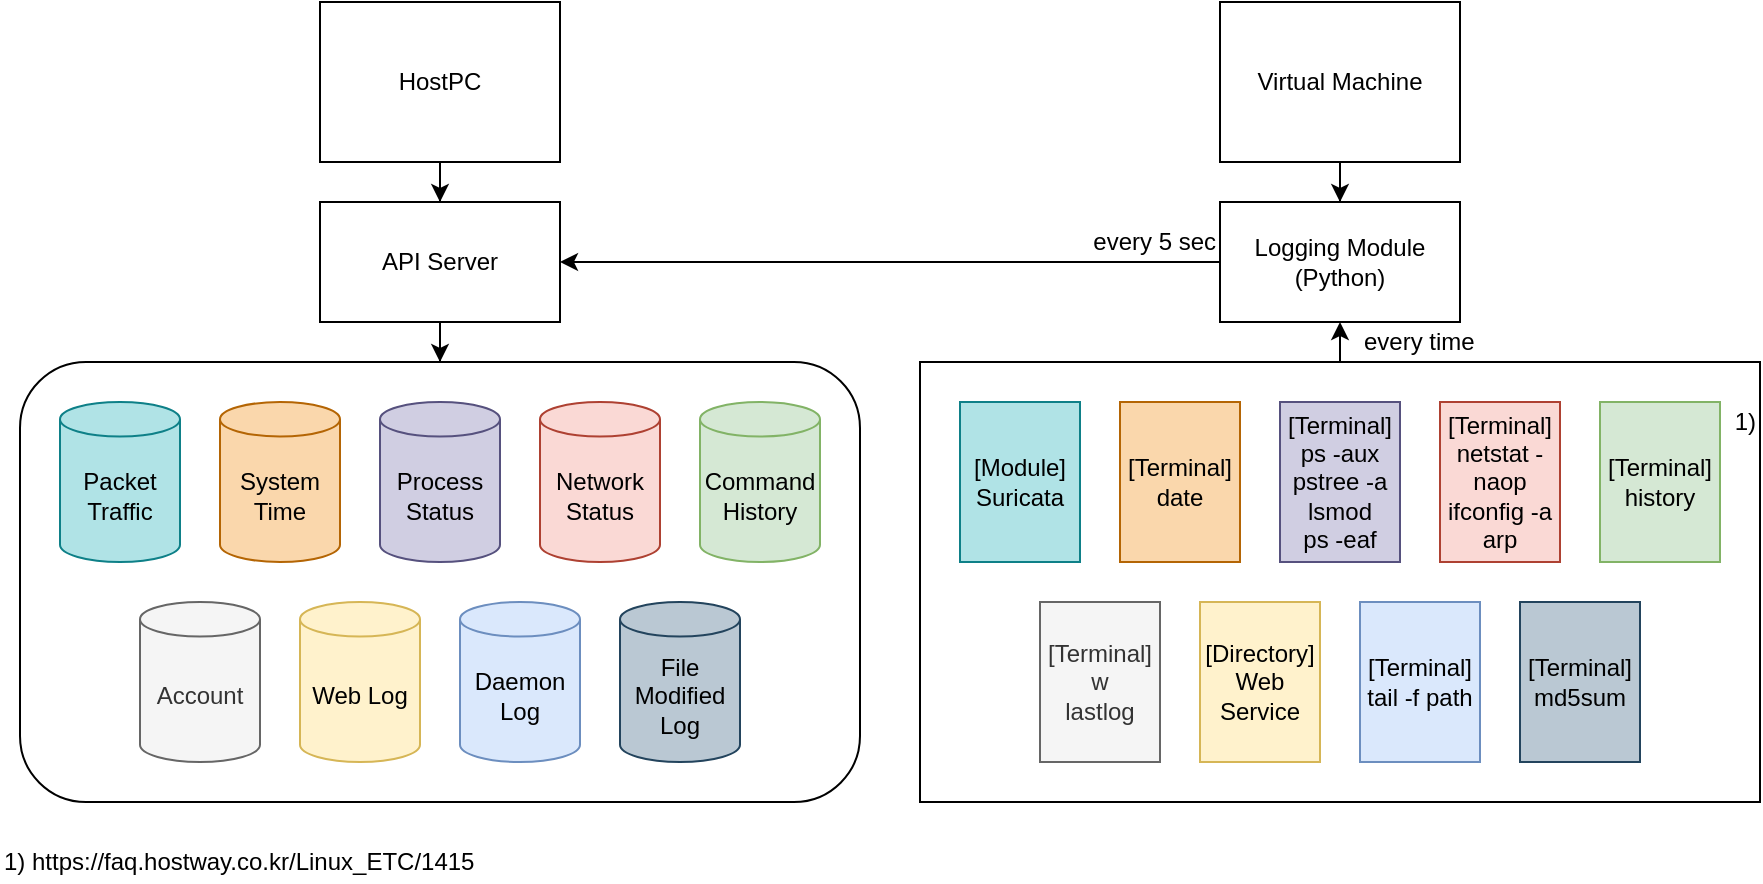 <mxfile version="14.1.9" type="device"><diagram id="BW9gS1wP1go8qflBSywH" name="Page-1"><mxGraphModel dx="760" dy="731" grid="1" gridSize="10" guides="1" tooltips="1" connect="1" arrows="1" fold="1" page="1" pageScale="1" pageWidth="827" pageHeight="1169" math="0" shadow="0"><root><mxCell id="0"/><mxCell id="1" parent="0"/><mxCell id="ckZN-3CATAD8t1YPAOI4-38" style="edgeStyle=orthogonalEdgeStyle;rounded=0;orthogonalLoop=1;jettySize=auto;html=1;exitX=0.5;exitY=0;exitDx=0;exitDy=0;entryX=0.5;entryY=1;entryDx=0;entryDy=0;" parent="1" source="ckZN-3CATAD8t1YPAOI4-34" target="ckZN-3CATAD8t1YPAOI4-4" edge="1"><mxGeometry relative="1" as="geometry"/></mxCell><mxCell id="ckZN-3CATAD8t1YPAOI4-34" value="" style="rounded=0;whiteSpace=wrap;html=1;" parent="1" vertex="1"><mxGeometry x="500" y="300" width="420" height="220" as="geometry"/></mxCell><mxCell id="ckZN-3CATAD8t1YPAOI4-16" value="" style="rounded=1;whiteSpace=wrap;html=1;" parent="1" vertex="1"><mxGeometry x="50" y="300" width="420" height="220" as="geometry"/></mxCell><mxCell id="ckZN-3CATAD8t1YPAOI4-5" style="edgeStyle=orthogonalEdgeStyle;rounded=0;orthogonalLoop=1;jettySize=auto;html=1;exitX=0.5;exitY=1;exitDx=0;exitDy=0;" parent="1" source="ckZN-3CATAD8t1YPAOI4-1" target="ckZN-3CATAD8t1YPAOI4-3" edge="1"><mxGeometry relative="1" as="geometry"/></mxCell><mxCell id="ckZN-3CATAD8t1YPAOI4-1" value="HostPC" style="rounded=0;whiteSpace=wrap;html=1;" parent="1" vertex="1"><mxGeometry x="200" y="120" width="120" height="80" as="geometry"/></mxCell><mxCell id="ckZN-3CATAD8t1YPAOI4-6" style="edgeStyle=orthogonalEdgeStyle;rounded=0;orthogonalLoop=1;jettySize=auto;html=1;exitX=0.5;exitY=1;exitDx=0;exitDy=0;" parent="1" source="ckZN-3CATAD8t1YPAOI4-2" target="ckZN-3CATAD8t1YPAOI4-4" edge="1"><mxGeometry relative="1" as="geometry"/></mxCell><mxCell id="ckZN-3CATAD8t1YPAOI4-2" value="Virtual Machine" style="rounded=0;whiteSpace=wrap;html=1;" parent="1" vertex="1"><mxGeometry x="650" y="120" width="120" height="80" as="geometry"/></mxCell><mxCell id="ckZN-3CATAD8t1YPAOI4-17" style="edgeStyle=orthogonalEdgeStyle;rounded=0;orthogonalLoop=1;jettySize=auto;html=1;exitX=0.5;exitY=1;exitDx=0;exitDy=0;" parent="1" source="ckZN-3CATAD8t1YPAOI4-3" target="ckZN-3CATAD8t1YPAOI4-16" edge="1"><mxGeometry relative="1" as="geometry"/></mxCell><mxCell id="ckZN-3CATAD8t1YPAOI4-3" value="API Server" style="rounded=0;whiteSpace=wrap;html=1;" parent="1" vertex="1"><mxGeometry x="200" y="220" width="120" height="60" as="geometry"/></mxCell><mxCell id="ckZN-3CATAD8t1YPAOI4-18" style="edgeStyle=orthogonalEdgeStyle;rounded=0;orthogonalLoop=1;jettySize=auto;html=1;exitX=0;exitY=0.5;exitDx=0;exitDy=0;entryX=1;entryY=0.5;entryDx=0;entryDy=0;" parent="1" source="ckZN-3CATAD8t1YPAOI4-4" target="ckZN-3CATAD8t1YPAOI4-3" edge="1"><mxGeometry relative="1" as="geometry"/></mxCell><mxCell id="ckZN-3CATAD8t1YPAOI4-4" value="Logging Module&lt;br&gt;(Python)" style="rounded=0;whiteSpace=wrap;html=1;" parent="1" vertex="1"><mxGeometry x="650" y="220" width="120" height="60" as="geometry"/></mxCell><mxCell id="ckZN-3CATAD8t1YPAOI4-7" value="Packet&lt;br&gt;Traffic" style="shape=cylinder3;whiteSpace=wrap;html=1;boundedLbl=1;backgroundOutline=1;size=8.621;fillColor=#b0e3e6;strokeColor=#0e8088;" parent="1" vertex="1"><mxGeometry x="70" y="320" width="60" height="80" as="geometry"/></mxCell><mxCell id="ckZN-3CATAD8t1YPAOI4-8" value="System Time" style="shape=cylinder3;whiteSpace=wrap;html=1;boundedLbl=1;backgroundOutline=1;size=8.621;fillColor=#fad7ac;strokeColor=#b46504;" parent="1" vertex="1"><mxGeometry x="150" y="320" width="60" height="80" as="geometry"/></mxCell><mxCell id="ckZN-3CATAD8t1YPAOI4-9" value="Process&lt;br&gt;Status" style="shape=cylinder3;whiteSpace=wrap;html=1;boundedLbl=1;backgroundOutline=1;size=8.621;fillColor=#d0cee2;strokeColor=#56517e;" parent="1" vertex="1"><mxGeometry x="230" y="320" width="60" height="80" as="geometry"/></mxCell><mxCell id="ckZN-3CATAD8t1YPAOI4-10" value="Network&lt;br&gt;Status" style="shape=cylinder3;whiteSpace=wrap;html=1;boundedLbl=1;backgroundOutline=1;size=8.621;fillColor=#fad9d5;strokeColor=#ae4132;" parent="1" vertex="1"><mxGeometry x="310" y="320" width="60" height="80" as="geometry"/></mxCell><mxCell id="ckZN-3CATAD8t1YPAOI4-11" value="Command&lt;br&gt;History" style="shape=cylinder3;whiteSpace=wrap;html=1;boundedLbl=1;backgroundOutline=1;size=8.621;fillColor=#d5e8d4;strokeColor=#82b366;" parent="1" vertex="1"><mxGeometry x="390" y="320" width="60" height="80" as="geometry"/></mxCell><mxCell id="ckZN-3CATAD8t1YPAOI4-12" value="File Modified Log" style="shape=cylinder3;whiteSpace=wrap;html=1;boundedLbl=1;backgroundOutline=1;size=8.621;fillColor=#bac8d3;strokeColor=#23445d;" parent="1" vertex="1"><mxGeometry x="350" y="420" width="60" height="80" as="geometry"/></mxCell><mxCell id="ckZN-3CATAD8t1YPAOI4-13" value="Daemon Log" style="shape=cylinder3;whiteSpace=wrap;html=1;boundedLbl=1;backgroundOutline=1;size=8.621;fillColor=#dae8fc;strokeColor=#6c8ebf;" parent="1" vertex="1"><mxGeometry x="270" y="420" width="60" height="80" as="geometry"/></mxCell><mxCell id="ckZN-3CATAD8t1YPAOI4-14" value="Web Log" style="shape=cylinder3;whiteSpace=wrap;html=1;boundedLbl=1;backgroundOutline=1;size=8.621;fillColor=#fff2cc;strokeColor=#d6b656;" parent="1" vertex="1"><mxGeometry x="190" y="420" width="60" height="80" as="geometry"/></mxCell><mxCell id="ckZN-3CATAD8t1YPAOI4-15" value="Account" style="shape=cylinder3;whiteSpace=wrap;html=1;boundedLbl=1;backgroundOutline=1;size=8.621;fillColor=#f5f5f5;strokeColor=#666666;fontColor=#333333;" parent="1" vertex="1"><mxGeometry x="110" y="420" width="60" height="80" as="geometry"/></mxCell><mxCell id="ckZN-3CATAD8t1YPAOI4-19" value="&lt;div&gt;&lt;span&gt;every 5 sec&lt;/span&gt;&lt;/div&gt;" style="text;html=1;strokeColor=none;fillColor=none;align=right;verticalAlign=middle;whiteSpace=wrap;rounded=0;" parent="1" vertex="1"><mxGeometry x="550" y="230" width="100" height="20" as="geometry"/></mxCell><mxCell id="ckZN-3CATAD8t1YPAOI4-20" value="[Module]&lt;br&gt;Suricata" style="rounded=0;whiteSpace=wrap;html=1;fillColor=#b0e3e6;strokeColor=#0e8088;" parent="1" vertex="1"><mxGeometry x="520" y="320" width="60" height="80" as="geometry"/></mxCell><mxCell id="ckZN-3CATAD8t1YPAOI4-21" value="[Terminal]&lt;br&gt;date" style="rounded=0;whiteSpace=wrap;html=1;fillColor=#fad7ac;strokeColor=#b46504;" parent="1" vertex="1"><mxGeometry x="600" y="320" width="60" height="80" as="geometry"/></mxCell><mxCell id="ckZN-3CATAD8t1YPAOI4-22" value="[Terminal]&lt;br&gt;ps -aux&lt;br&gt;pstree -a&lt;br&gt;lsmod&lt;br&gt;ps -eaf" style="rounded=0;whiteSpace=wrap;html=1;fillColor=#d0cee2;strokeColor=#56517e;" parent="1" vertex="1"><mxGeometry x="680" y="320" width="60" height="80" as="geometry"/></mxCell><mxCell id="ckZN-3CATAD8t1YPAOI4-23" value="[Terminal]&lt;br&gt;netstat -naop&lt;br&gt;ifconfig -a&lt;br&gt;arp" style="rounded=0;whiteSpace=wrap;html=1;fillColor=#fad9d5;strokeColor=#ae4132;" parent="1" vertex="1"><mxGeometry x="760" y="320" width="60" height="80" as="geometry"/></mxCell><mxCell id="ckZN-3CATAD8t1YPAOI4-24" value="[Terminal]&lt;br&gt;history" style="rounded=0;whiteSpace=wrap;html=1;fillColor=#d5e8d4;strokeColor=#82b366;" parent="1" vertex="1"><mxGeometry x="840" y="320" width="60" height="80" as="geometry"/></mxCell><UserObject label="1) https://faq.hostway.co.kr/Linux_ETC/1415&amp;nbsp;" link="https://ccurity.tistory.com/363" id="ckZN-3CATAD8t1YPAOI4-25"><mxCell style="text;html=1;strokeColor=none;fillColor=none;align=left;verticalAlign=middle;whiteSpace=wrap;rounded=0;" parent="1" vertex="1"><mxGeometry x="40" y="540" width="880" height="20" as="geometry"/></mxCell></UserObject><mxCell id="ckZN-3CATAD8t1YPAOI4-27" value="[Terminal]&lt;br&gt;w&lt;br&gt;lastlog" style="rounded=0;whiteSpace=wrap;html=1;fillColor=#f5f5f5;strokeColor=#666666;fontColor=#333333;" parent="1" vertex="1"><mxGeometry x="560" y="420" width="60" height="80" as="geometry"/></mxCell><mxCell id="ckZN-3CATAD8t1YPAOI4-29" value="[Directory]&lt;br&gt;Web&lt;br&gt;Service" style="rounded=0;whiteSpace=wrap;html=1;fillColor=#fff2cc;strokeColor=#d6b656;" parent="1" vertex="1"><mxGeometry x="640" y="420" width="60" height="80" as="geometry"/></mxCell><mxCell id="ckZN-3CATAD8t1YPAOI4-31" value="[Terminal]&lt;br&gt;tail -f path" style="rounded=0;whiteSpace=wrap;html=1;fillColor=#dae8fc;strokeColor=#6c8ebf;" parent="1" vertex="1"><mxGeometry x="720" y="420" width="60" height="80" as="geometry"/></mxCell><mxCell id="ckZN-3CATAD8t1YPAOI4-32" value="[Terminal]&lt;br&gt;md5sum" style="rounded=0;whiteSpace=wrap;html=1;fillColor=#bac8d3;strokeColor=#23445d;" parent="1" vertex="1"><mxGeometry x="800" y="420" width="60" height="80" as="geometry"/></mxCell><mxCell id="ckZN-3CATAD8t1YPAOI4-39" value="&lt;div&gt;&lt;span&gt;every time&lt;/span&gt;&lt;/div&gt;" style="text;html=1;strokeColor=none;fillColor=none;align=left;verticalAlign=middle;whiteSpace=wrap;rounded=0;" parent="1" vertex="1"><mxGeometry x="720" y="280" width="100" height="20" as="geometry"/></mxCell><mxCell id="USL8ns8v_HfkYI_x4vaY-1" value="1)" style="text;html=1;strokeColor=none;fillColor=none;align=right;verticalAlign=middle;whiteSpace=wrap;rounded=0;" vertex="1" parent="1"><mxGeometry x="900" y="320" width="20" height="20" as="geometry"/></mxCell></root></mxGraphModel></diagram></mxfile>